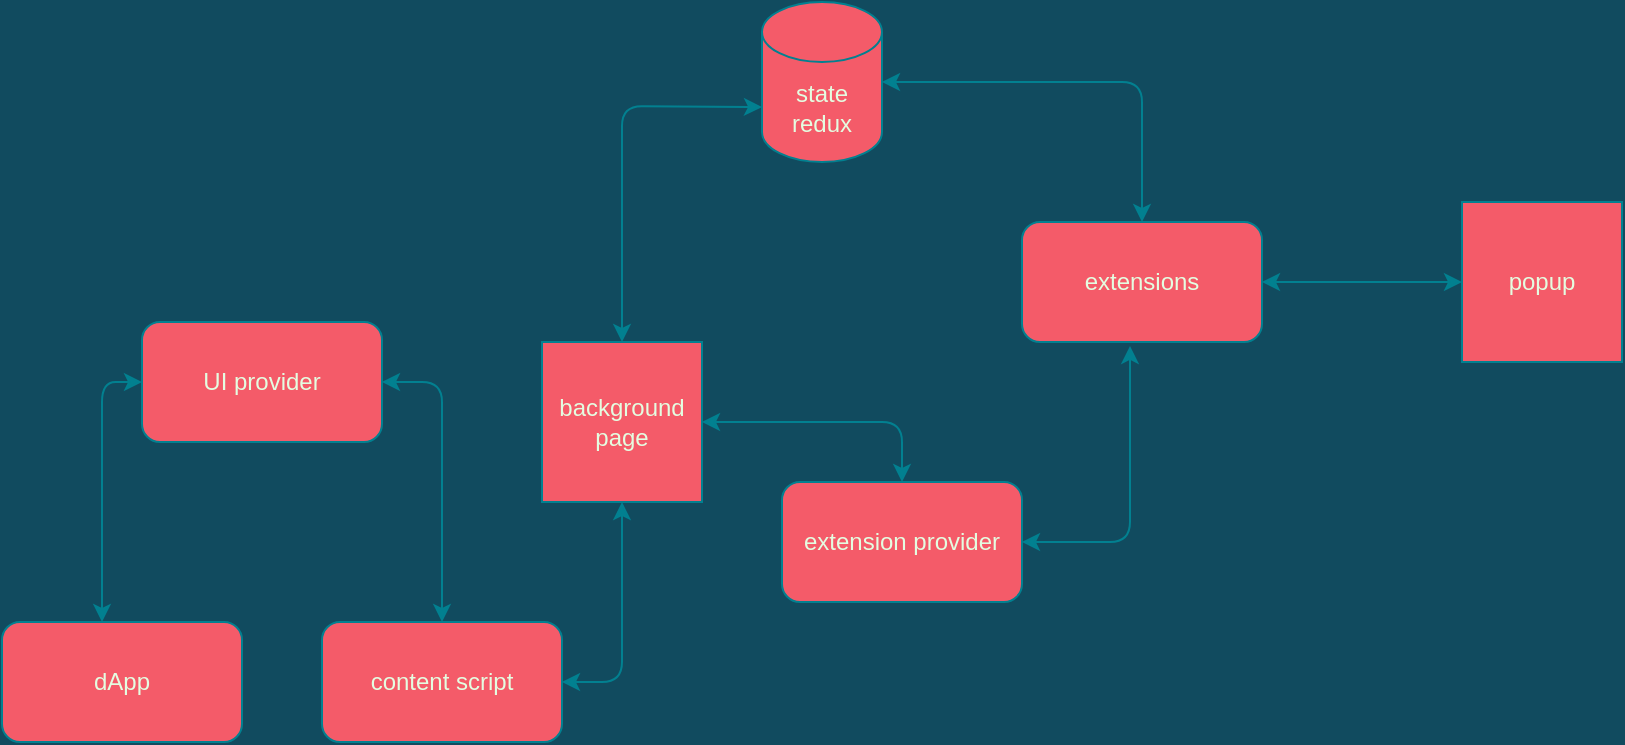 <mxfile>
    <diagram id="ub9_rteRDIe_95rb2Ra_" name="Page-1">
        <mxGraphModel dx="2054" dy="586" grid="1" gridSize="10" guides="1" tooltips="1" connect="1" arrows="1" fold="1" page="1" pageScale="1" pageWidth="850" pageHeight="1100" background="#114B5F" math="0" shadow="0">
            <root>
                <mxCell id="0"/>
                <mxCell id="1" parent="0"/>
                <mxCell id="2" value="background page" style="whiteSpace=wrap;html=1;aspect=fixed;fillColor=#F45B69;strokeColor=#028090;fontColor=#E4FDE1;" parent="1" vertex="1">
                    <mxGeometry x="140" y="180" width="80" height="80" as="geometry"/>
                </mxCell>
                <mxCell id="3" value="extensions" style="rounded=1;whiteSpace=wrap;html=1;fillColor=#F45B69;strokeColor=#028090;fontColor=#E4FDE1;" parent="1" vertex="1">
                    <mxGeometry x="380" y="120" width="120" height="60" as="geometry"/>
                </mxCell>
                <mxCell id="4" value="dApp" style="rounded=1;whiteSpace=wrap;html=1;fillColor=#F45B69;strokeColor=#028090;fontColor=#E4FDE1;" parent="1" vertex="1">
                    <mxGeometry x="-130" y="320" width="120" height="60" as="geometry"/>
                </mxCell>
                <mxCell id="5" value="" style="endArrow=classic;startArrow=classic;html=1;entryX=0.5;entryY=1;entryDx=0;entryDy=0;exitX=1;exitY=0.5;exitDx=0;exitDy=0;labelBackgroundColor=#114B5F;strokeColor=#028090;fontColor=#E4FDE1;" parent="1" source="14" target="2" edge="1">
                    <mxGeometry width="50" height="50" relative="1" as="geometry">
                        <mxPoint x="200" y="350" as="sourcePoint"/>
                        <mxPoint x="250" y="300" as="targetPoint"/>
                        <Array as="points">
                            <mxPoint x="180" y="350"/>
                        </Array>
                    </mxGeometry>
                </mxCell>
                <mxCell id="7" value="" style="endArrow=classic;startArrow=classic;html=1;entryX=0;entryY=0;entryDx=0;entryDy=52.5;entryPerimeter=0;exitX=0.5;exitY=0;exitDx=0;exitDy=0;labelBackgroundColor=#114B5F;strokeColor=#028090;fontColor=#E4FDE1;" parent="1" source="2" target="23" edge="1">
                    <mxGeometry width="50" height="50" relative="1" as="geometry">
                        <mxPoint x="500" y="250" as="sourcePoint"/>
                        <mxPoint x="330" y="30" as="targetPoint"/>
                        <Array as="points">
                            <mxPoint x="180" y="62"/>
                        </Array>
                    </mxGeometry>
                </mxCell>
                <mxCell id="8" value="" style="endArrow=classic;startArrow=classic;html=1;entryX=0.45;entryY=1.033;entryDx=0;entryDy=0;entryPerimeter=0;exitX=1;exitY=0.5;exitDx=0;exitDy=0;labelBackgroundColor=#114B5F;strokeColor=#028090;fontColor=#E4FDE1;" parent="1" source="21" target="3" edge="1">
                    <mxGeometry width="50" height="50" relative="1" as="geometry">
                        <mxPoint x="370" y="260" as="sourcePoint"/>
                        <mxPoint x="420" y="210" as="targetPoint"/>
                        <Array as="points">
                            <mxPoint x="434" y="280"/>
                            <mxPoint x="434" y="220"/>
                        </Array>
                    </mxGeometry>
                </mxCell>
                <mxCell id="9" value="popup" style="whiteSpace=wrap;html=1;aspect=fixed;fillColor=#F45B69;strokeColor=#028090;fontColor=#E4FDE1;" parent="1" vertex="1">
                    <mxGeometry x="600" y="110" width="80" height="80" as="geometry"/>
                </mxCell>
                <mxCell id="10" value="" style="endArrow=classic;startArrow=classic;html=1;entryX=0;entryY=0.5;entryDx=0;entryDy=0;exitX=1;exitY=0.5;exitDx=0;exitDy=0;labelBackgroundColor=#114B5F;strokeColor=#028090;fontColor=#E4FDE1;" parent="1" source="3" target="9" edge="1">
                    <mxGeometry width="50" height="50" relative="1" as="geometry">
                        <mxPoint x="430" y="240" as="sourcePoint"/>
                        <mxPoint x="480" y="190" as="targetPoint"/>
                    </mxGeometry>
                </mxCell>
                <mxCell id="12" value="" style="endArrow=classic;startArrow=classic;html=1;entryX=0.5;entryY=1;entryDx=0;entryDy=0;entryPerimeter=0;exitX=0.5;exitY=0;exitDx=0;exitDy=0;labelBackgroundColor=#114B5F;strokeColor=#028090;fontColor=#E4FDE1;" parent="1" source="3" edge="1">
                    <mxGeometry width="50" height="50" relative="1" as="geometry">
                        <mxPoint x="311" y="150" as="sourcePoint"/>
                        <mxPoint x="310" y="50" as="targetPoint"/>
                        <Array as="points">
                            <mxPoint x="440" y="50"/>
                        </Array>
                    </mxGeometry>
                </mxCell>
                <mxCell id="14" value="content script" style="rounded=1;whiteSpace=wrap;html=1;fillColor=#F45B69;strokeColor=#028090;fontColor=#E4FDE1;" parent="1" vertex="1">
                    <mxGeometry x="30" y="320" width="120" height="60" as="geometry"/>
                </mxCell>
                <mxCell id="18" value="UI provider" style="rounded=1;whiteSpace=wrap;html=1;sketch=0;strokeColor=#028090;fillColor=#F45B69;fontColor=#E4FDE1;" parent="1" vertex="1">
                    <mxGeometry x="-60" y="170" width="120" height="60" as="geometry"/>
                </mxCell>
                <mxCell id="19" value="" style="endArrow=classic;startArrow=classic;html=1;strokeColor=#028090;fillColor=#F45B69;fontColor=#E4FDE1;exitX=0.5;exitY=0;exitDx=0;exitDy=0;entryX=1;entryY=0.5;entryDx=0;entryDy=0;" parent="1" source="14" target="18" edge="1">
                    <mxGeometry width="50" height="50" relative="1" as="geometry">
                        <mxPoint x="60" y="290" as="sourcePoint"/>
                        <mxPoint x="110" y="240" as="targetPoint"/>
                        <Array as="points">
                            <mxPoint x="90" y="200"/>
                        </Array>
                    </mxGeometry>
                </mxCell>
                <mxCell id="20" value="" style="endArrow=classic;startArrow=classic;html=1;strokeColor=#028090;fillColor=#F45B69;fontColor=#E4FDE1;entryX=0;entryY=0.5;entryDx=0;entryDy=0;" parent="1" target="18" edge="1">
                    <mxGeometry width="50" height="50" relative="1" as="geometry">
                        <mxPoint x="-80" y="320" as="sourcePoint"/>
                        <mxPoint x="-30" y="270" as="targetPoint"/>
                        <Array as="points">
                            <mxPoint x="-80" y="200"/>
                        </Array>
                    </mxGeometry>
                </mxCell>
                <mxCell id="21" value="extension provider" style="rounded=1;whiteSpace=wrap;html=1;sketch=0;strokeColor=#028090;fillColor=#F45B69;fontColor=#E4FDE1;" parent="1" vertex="1">
                    <mxGeometry x="260" y="250" width="120" height="60" as="geometry"/>
                </mxCell>
                <mxCell id="22" value="" style="endArrow=classic;startArrow=classic;html=1;strokeColor=#028090;fillColor=#F45B69;fontColor=#E4FDE1;entryX=1;entryY=0.5;entryDx=0;entryDy=0;exitX=0.5;exitY=0;exitDx=0;exitDy=0;" parent="1" source="21" target="2" edge="1">
                    <mxGeometry width="50" height="50" relative="1" as="geometry">
                        <mxPoint x="300" y="230" as="sourcePoint"/>
                        <mxPoint x="350" y="180" as="targetPoint"/>
                        <Array as="points">
                            <mxPoint x="320" y="220"/>
                        </Array>
                    </mxGeometry>
                </mxCell>
                <mxCell id="23" value="state redux" style="shape=cylinder3;whiteSpace=wrap;html=1;boundedLbl=1;backgroundOutline=1;size=15;fillColor=#F45B69;strokeColor=#028090;fontColor=#E4FDE1;" vertex="1" parent="1">
                    <mxGeometry x="250" y="10" width="60" height="80" as="geometry"/>
                </mxCell>
            </root>
        </mxGraphModel>
    </diagram>
</mxfile>